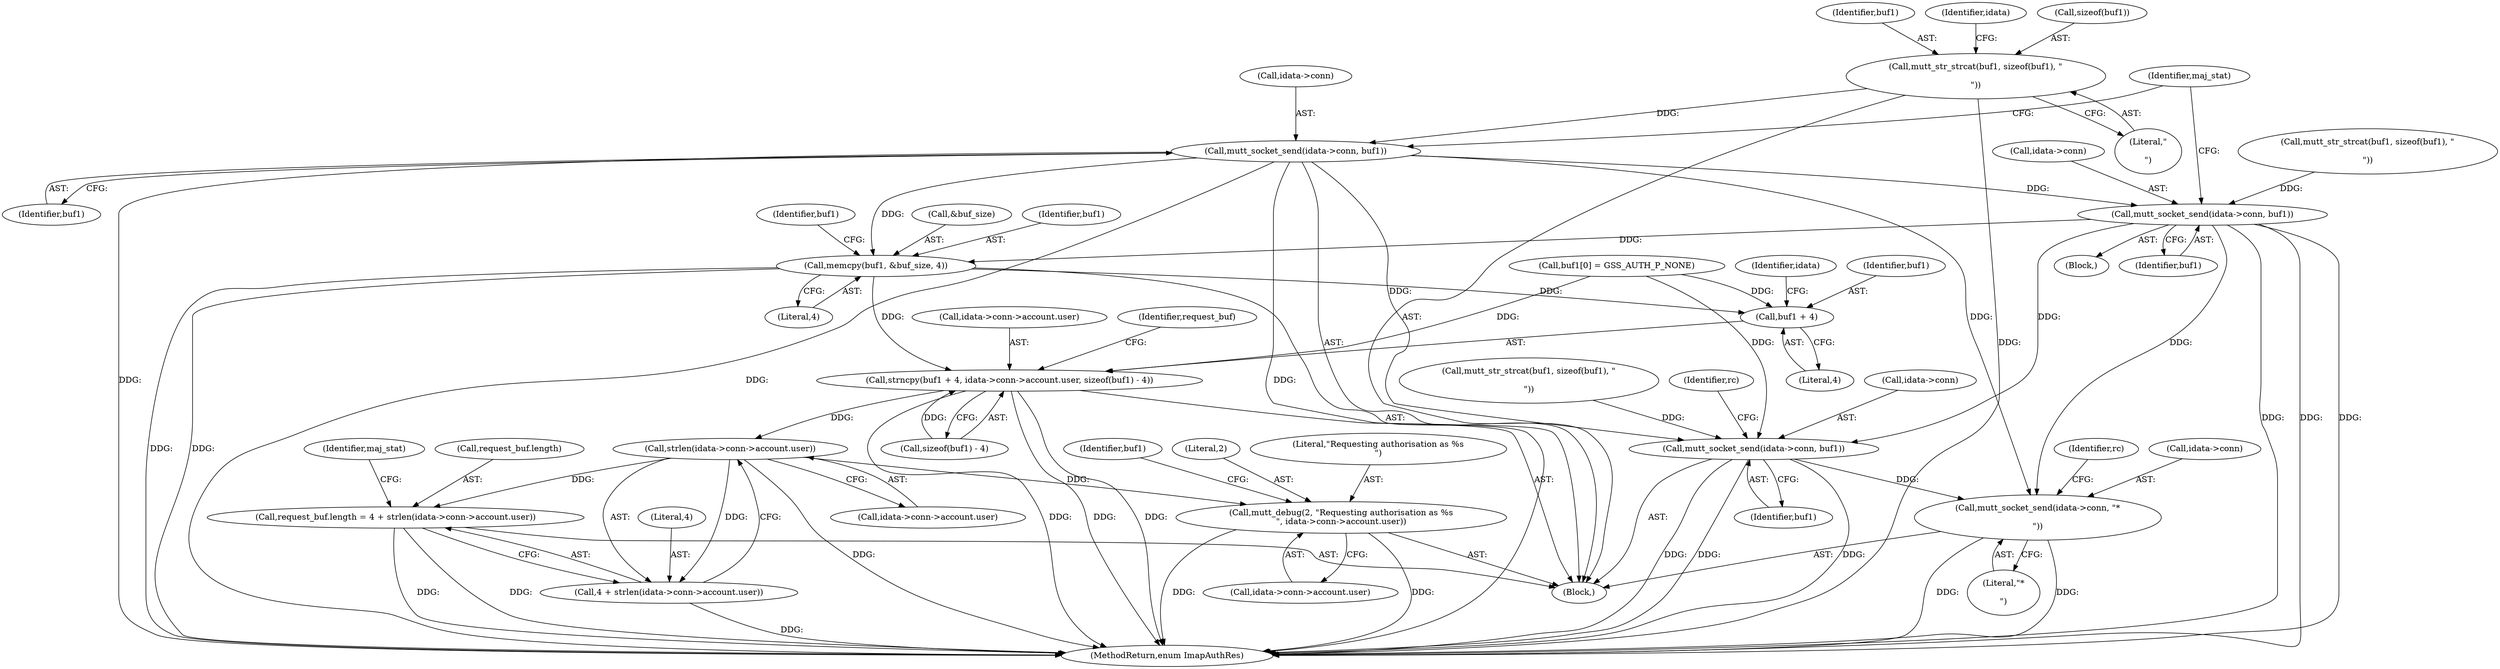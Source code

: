 digraph "0_neomutt_6f163e07ae68654d7ac5268cbb7565f6df79ad85_0@API" {
"1000329" [label="(Call,mutt_str_strcat(buf1, sizeof(buf1), \"\r\n\"))"];
"1000334" [label="(Call,mutt_socket_send(idata->conn, buf1))"];
"1000455" [label="(Call,mutt_socket_send(idata->conn, buf1))"];
"1000616" [label="(Call,memcpy(buf1, &buf_size, 4))"];
"1000626" [label="(Call,strncpy(buf1 + 4, idata->conn->account.user, sizeof(buf1) - 4))"];
"1000652" [label="(Call,strlen(idata->conn->account.user))"];
"1000646" [label="(Call,request_buf.length = 4 + strlen(idata->conn->account.user))"];
"1000650" [label="(Call,4 + strlen(idata->conn->account.user))"];
"1000695" [label="(Call,mutt_debug(2, \"Requesting authorisation as %s\n\", idata->conn->account.user))"];
"1000627" [label="(Call,buf1 + 4)"];
"1000710" [label="(Call,mutt_socket_send(idata->conn, buf1))"];
"1000767" [label="(Call,mutt_socket_send(idata->conn, \"*\r\n\"))"];
"1000647" [label="(Call,request_buf.length)"];
"1000651" [label="(Literal,4)"];
"1000650" [label="(Call,4 + strlen(idata->conn->account.user))"];
"1000646" [label="(Call,request_buf.length = 4 + strlen(idata->conn->account.user))"];
"1000616" [label="(Call,memcpy(buf1, &buf_size, 4))"];
"1000330" [label="(Identifier,buf1)"];
"1000695" [label="(Call,mutt_debug(2, \"Requesting authorisation as %s\n\", idata->conn->account.user))"];
"1000706" [label="(Identifier,buf1)"];
"1000661" [label="(Identifier,maj_stat)"];
"1000343" [label="(Block,)"];
"1000617" [label="(Identifier,buf1)"];
"1000698" [label="(Call,idata->conn->account.user)"];
"1000633" [label="(Identifier,idata)"];
"1000710" [label="(Call,mutt_socket_send(idata->conn, buf1))"];
"1000329" [label="(Call,mutt_str_strcat(buf1, sizeof(buf1), \"\r\n\"))"];
"1000767" [label="(Call,mutt_socket_send(idata->conn, \"*\r\n\"))"];
"1000450" [label="(Call,mutt_str_strcat(buf1, sizeof(buf1), \"\r\n\"))"];
"1000705" [label="(Call,mutt_str_strcat(buf1, sizeof(buf1), \"\r\n\"))"];
"1000336" [label="(Identifier,idata)"];
"1000335" [label="(Call,idata->conn)"];
"1000623" [label="(Identifier,buf1)"];
"1000717" [label="(Identifier,rc)"];
"1000459" [label="(Identifier,buf1)"];
"1000653" [label="(Call,idata->conn->account.user)"];
"1000629" [label="(Literal,4)"];
"1000334" [label="(Call,mutt_socket_send(idata->conn, buf1))"];
"1000626" [label="(Call,strncpy(buf1 + 4, idata->conn->account.user, sizeof(buf1) - 4))"];
"1000455" [label="(Call,mutt_socket_send(idata->conn, buf1))"];
"1000696" [label="(Literal,2)"];
"1000771" [label="(Literal,\"*\r\n\")"];
"1000652" [label="(Call,strlen(idata->conn->account.user))"];
"1000774" [label="(Identifier,rc)"];
"1000628" [label="(Identifier,buf1)"];
"1000768" [label="(Call,idata->conn)"];
"1000630" [label="(Call,idata->conn->account.user)"];
"1000618" [label="(Call,&buf_size)"];
"1000120" [label="(Block,)"];
"1000714" [label="(Identifier,buf1)"];
"1000456" [label="(Call,idata->conn)"];
"1000620" [label="(Literal,4)"];
"1000338" [label="(Identifier,buf1)"];
"1000711" [label="(Call,idata->conn)"];
"1000621" [label="(Call,buf1[0] = GSS_AUTH_P_NONE)"];
"1000341" [label="(Identifier,maj_stat)"];
"1000627" [label="(Call,buf1 + 4)"];
"1000643" [label="(Identifier,request_buf)"];
"1000331" [label="(Call,sizeof(buf1))"];
"1000786" [label="(MethodReturn,enum ImapAuthRes)"];
"1000697" [label="(Literal,\"Requesting authorisation as %s\n\")"];
"1000637" [label="(Call,sizeof(buf1) - 4)"];
"1000333" [label="(Literal,\"\r\n\")"];
"1000329" -> "1000120"  [label="AST: "];
"1000329" -> "1000333"  [label="CFG: "];
"1000330" -> "1000329"  [label="AST: "];
"1000331" -> "1000329"  [label="AST: "];
"1000333" -> "1000329"  [label="AST: "];
"1000336" -> "1000329"  [label="CFG: "];
"1000329" -> "1000786"  [label="DDG: "];
"1000329" -> "1000334"  [label="DDG: "];
"1000334" -> "1000120"  [label="AST: "];
"1000334" -> "1000338"  [label="CFG: "];
"1000335" -> "1000334"  [label="AST: "];
"1000338" -> "1000334"  [label="AST: "];
"1000341" -> "1000334"  [label="CFG: "];
"1000334" -> "1000786"  [label="DDG: "];
"1000334" -> "1000786"  [label="DDG: "];
"1000334" -> "1000786"  [label="DDG: "];
"1000334" -> "1000455"  [label="DDG: "];
"1000334" -> "1000616"  [label="DDG: "];
"1000334" -> "1000710"  [label="DDG: "];
"1000334" -> "1000767"  [label="DDG: "];
"1000455" -> "1000343"  [label="AST: "];
"1000455" -> "1000459"  [label="CFG: "];
"1000456" -> "1000455"  [label="AST: "];
"1000459" -> "1000455"  [label="AST: "];
"1000341" -> "1000455"  [label="CFG: "];
"1000455" -> "1000786"  [label="DDG: "];
"1000455" -> "1000786"  [label="DDG: "];
"1000455" -> "1000786"  [label="DDG: "];
"1000450" -> "1000455"  [label="DDG: "];
"1000455" -> "1000616"  [label="DDG: "];
"1000455" -> "1000710"  [label="DDG: "];
"1000455" -> "1000767"  [label="DDG: "];
"1000616" -> "1000120"  [label="AST: "];
"1000616" -> "1000620"  [label="CFG: "];
"1000617" -> "1000616"  [label="AST: "];
"1000618" -> "1000616"  [label="AST: "];
"1000620" -> "1000616"  [label="AST: "];
"1000623" -> "1000616"  [label="CFG: "];
"1000616" -> "1000786"  [label="DDG: "];
"1000616" -> "1000786"  [label="DDG: "];
"1000616" -> "1000626"  [label="DDG: "];
"1000616" -> "1000627"  [label="DDG: "];
"1000626" -> "1000120"  [label="AST: "];
"1000626" -> "1000637"  [label="CFG: "];
"1000627" -> "1000626"  [label="AST: "];
"1000630" -> "1000626"  [label="AST: "];
"1000637" -> "1000626"  [label="AST: "];
"1000643" -> "1000626"  [label="CFG: "];
"1000626" -> "1000786"  [label="DDG: "];
"1000626" -> "1000786"  [label="DDG: "];
"1000626" -> "1000786"  [label="DDG: "];
"1000621" -> "1000626"  [label="DDG: "];
"1000637" -> "1000626"  [label="DDG: "];
"1000626" -> "1000652"  [label="DDG: "];
"1000652" -> "1000650"  [label="AST: "];
"1000652" -> "1000653"  [label="CFG: "];
"1000653" -> "1000652"  [label="AST: "];
"1000650" -> "1000652"  [label="CFG: "];
"1000652" -> "1000786"  [label="DDG: "];
"1000652" -> "1000646"  [label="DDG: "];
"1000652" -> "1000650"  [label="DDG: "];
"1000652" -> "1000695"  [label="DDG: "];
"1000646" -> "1000120"  [label="AST: "];
"1000646" -> "1000650"  [label="CFG: "];
"1000647" -> "1000646"  [label="AST: "];
"1000650" -> "1000646"  [label="AST: "];
"1000661" -> "1000646"  [label="CFG: "];
"1000646" -> "1000786"  [label="DDG: "];
"1000646" -> "1000786"  [label="DDG: "];
"1000651" -> "1000650"  [label="AST: "];
"1000650" -> "1000786"  [label="DDG: "];
"1000695" -> "1000120"  [label="AST: "];
"1000695" -> "1000698"  [label="CFG: "];
"1000696" -> "1000695"  [label="AST: "];
"1000697" -> "1000695"  [label="AST: "];
"1000698" -> "1000695"  [label="AST: "];
"1000706" -> "1000695"  [label="CFG: "];
"1000695" -> "1000786"  [label="DDG: "];
"1000695" -> "1000786"  [label="DDG: "];
"1000627" -> "1000629"  [label="CFG: "];
"1000628" -> "1000627"  [label="AST: "];
"1000629" -> "1000627"  [label="AST: "];
"1000633" -> "1000627"  [label="CFG: "];
"1000621" -> "1000627"  [label="DDG: "];
"1000710" -> "1000120"  [label="AST: "];
"1000710" -> "1000714"  [label="CFG: "];
"1000711" -> "1000710"  [label="AST: "];
"1000714" -> "1000710"  [label="AST: "];
"1000717" -> "1000710"  [label="CFG: "];
"1000710" -> "1000786"  [label="DDG: "];
"1000710" -> "1000786"  [label="DDG: "];
"1000710" -> "1000786"  [label="DDG: "];
"1000621" -> "1000710"  [label="DDG: "];
"1000705" -> "1000710"  [label="DDG: "];
"1000710" -> "1000767"  [label="DDG: "];
"1000767" -> "1000120"  [label="AST: "];
"1000767" -> "1000771"  [label="CFG: "];
"1000768" -> "1000767"  [label="AST: "];
"1000771" -> "1000767"  [label="AST: "];
"1000774" -> "1000767"  [label="CFG: "];
"1000767" -> "1000786"  [label="DDG: "];
"1000767" -> "1000786"  [label="DDG: "];
}
